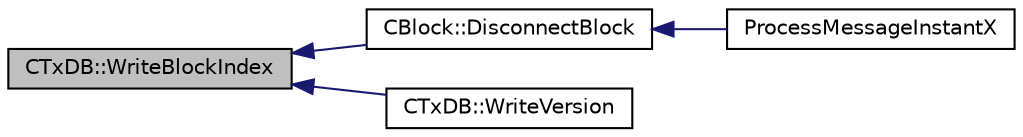 digraph "CTxDB::WriteBlockIndex"
{
  edge [fontname="Helvetica",fontsize="10",labelfontname="Helvetica",labelfontsize="10"];
  node [fontname="Helvetica",fontsize="10",shape=record];
  rankdir="LR";
  Node108 [label="CTxDB::WriteBlockIndex",height=0.2,width=0.4,color="black", fillcolor="grey75", style="filled", fontcolor="black"];
  Node108 -> Node109 [dir="back",color="midnightblue",fontsize="10",style="solid",fontname="Helvetica"];
  Node109 [label="CBlock::DisconnectBlock",height=0.2,width=0.4,color="black", fillcolor="white", style="filled",URL="$d3/d51/class_c_block.html#a9532c041d24701a338ea5c91008b72aa"];
  Node109 -> Node110 [dir="back",color="midnightblue",fontsize="10",style="solid",fontname="Helvetica"];
  Node110 [label="ProcessMessageInstantX",height=0.2,width=0.4,color="black", fillcolor="white", style="filled",URL="$d6/d5f/instantx_8h.html#aa516cb499ead2691d8ab216a499db5d0"];
  Node108 -> Node111 [dir="back",color="midnightblue",fontsize="10",style="solid",fontname="Helvetica"];
  Node111 [label="CTxDB::WriteVersion",height=0.2,width=0.4,color="black", fillcolor="white", style="filled",URL="$d9/d8d/class_c_tx_d_b.html#aa30dbf235b1c229896097e1eb1ea9520"];
}
